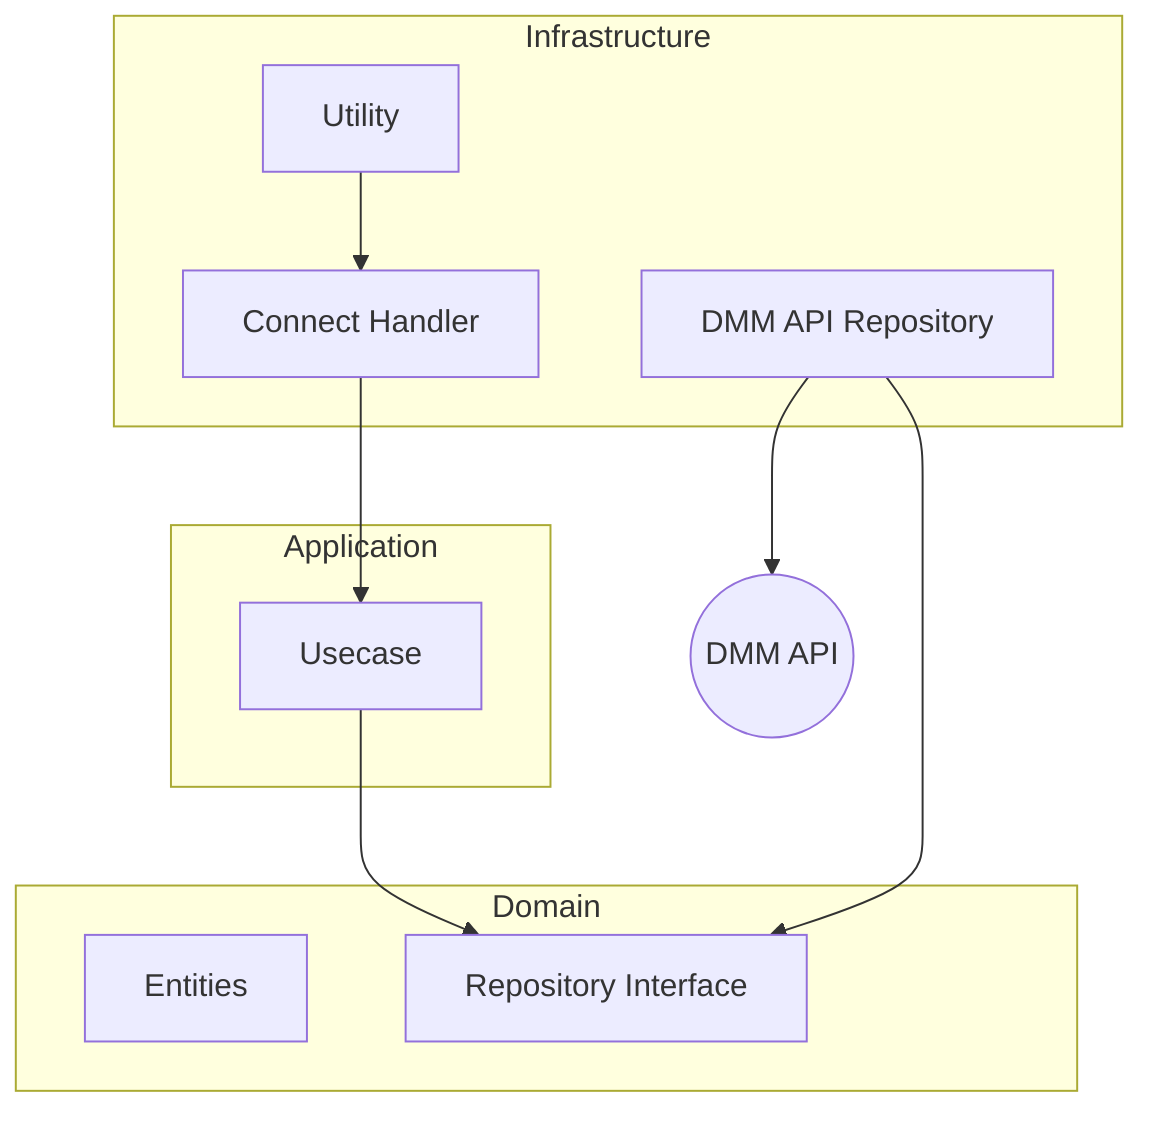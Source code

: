%% Clean Architecture Diagram
graph TD
    subgraph Domain
        entity["Entities"]
        repoIF["Repository Interface"]
    end
    subgraph Application
        usecase["Usecase"]
    end
    subgraph Infrastructure
        connectH["Connect Handler"]
        repoImpl["DMM API Repository"]
        util["Utility"]
    end
    connectH --> usecase
    usecase --> repoIF
    repoImpl --> repoIF
    util --> connectH
    DMMAPI(("DMM API"))
    repoImpl --> DMMAPI